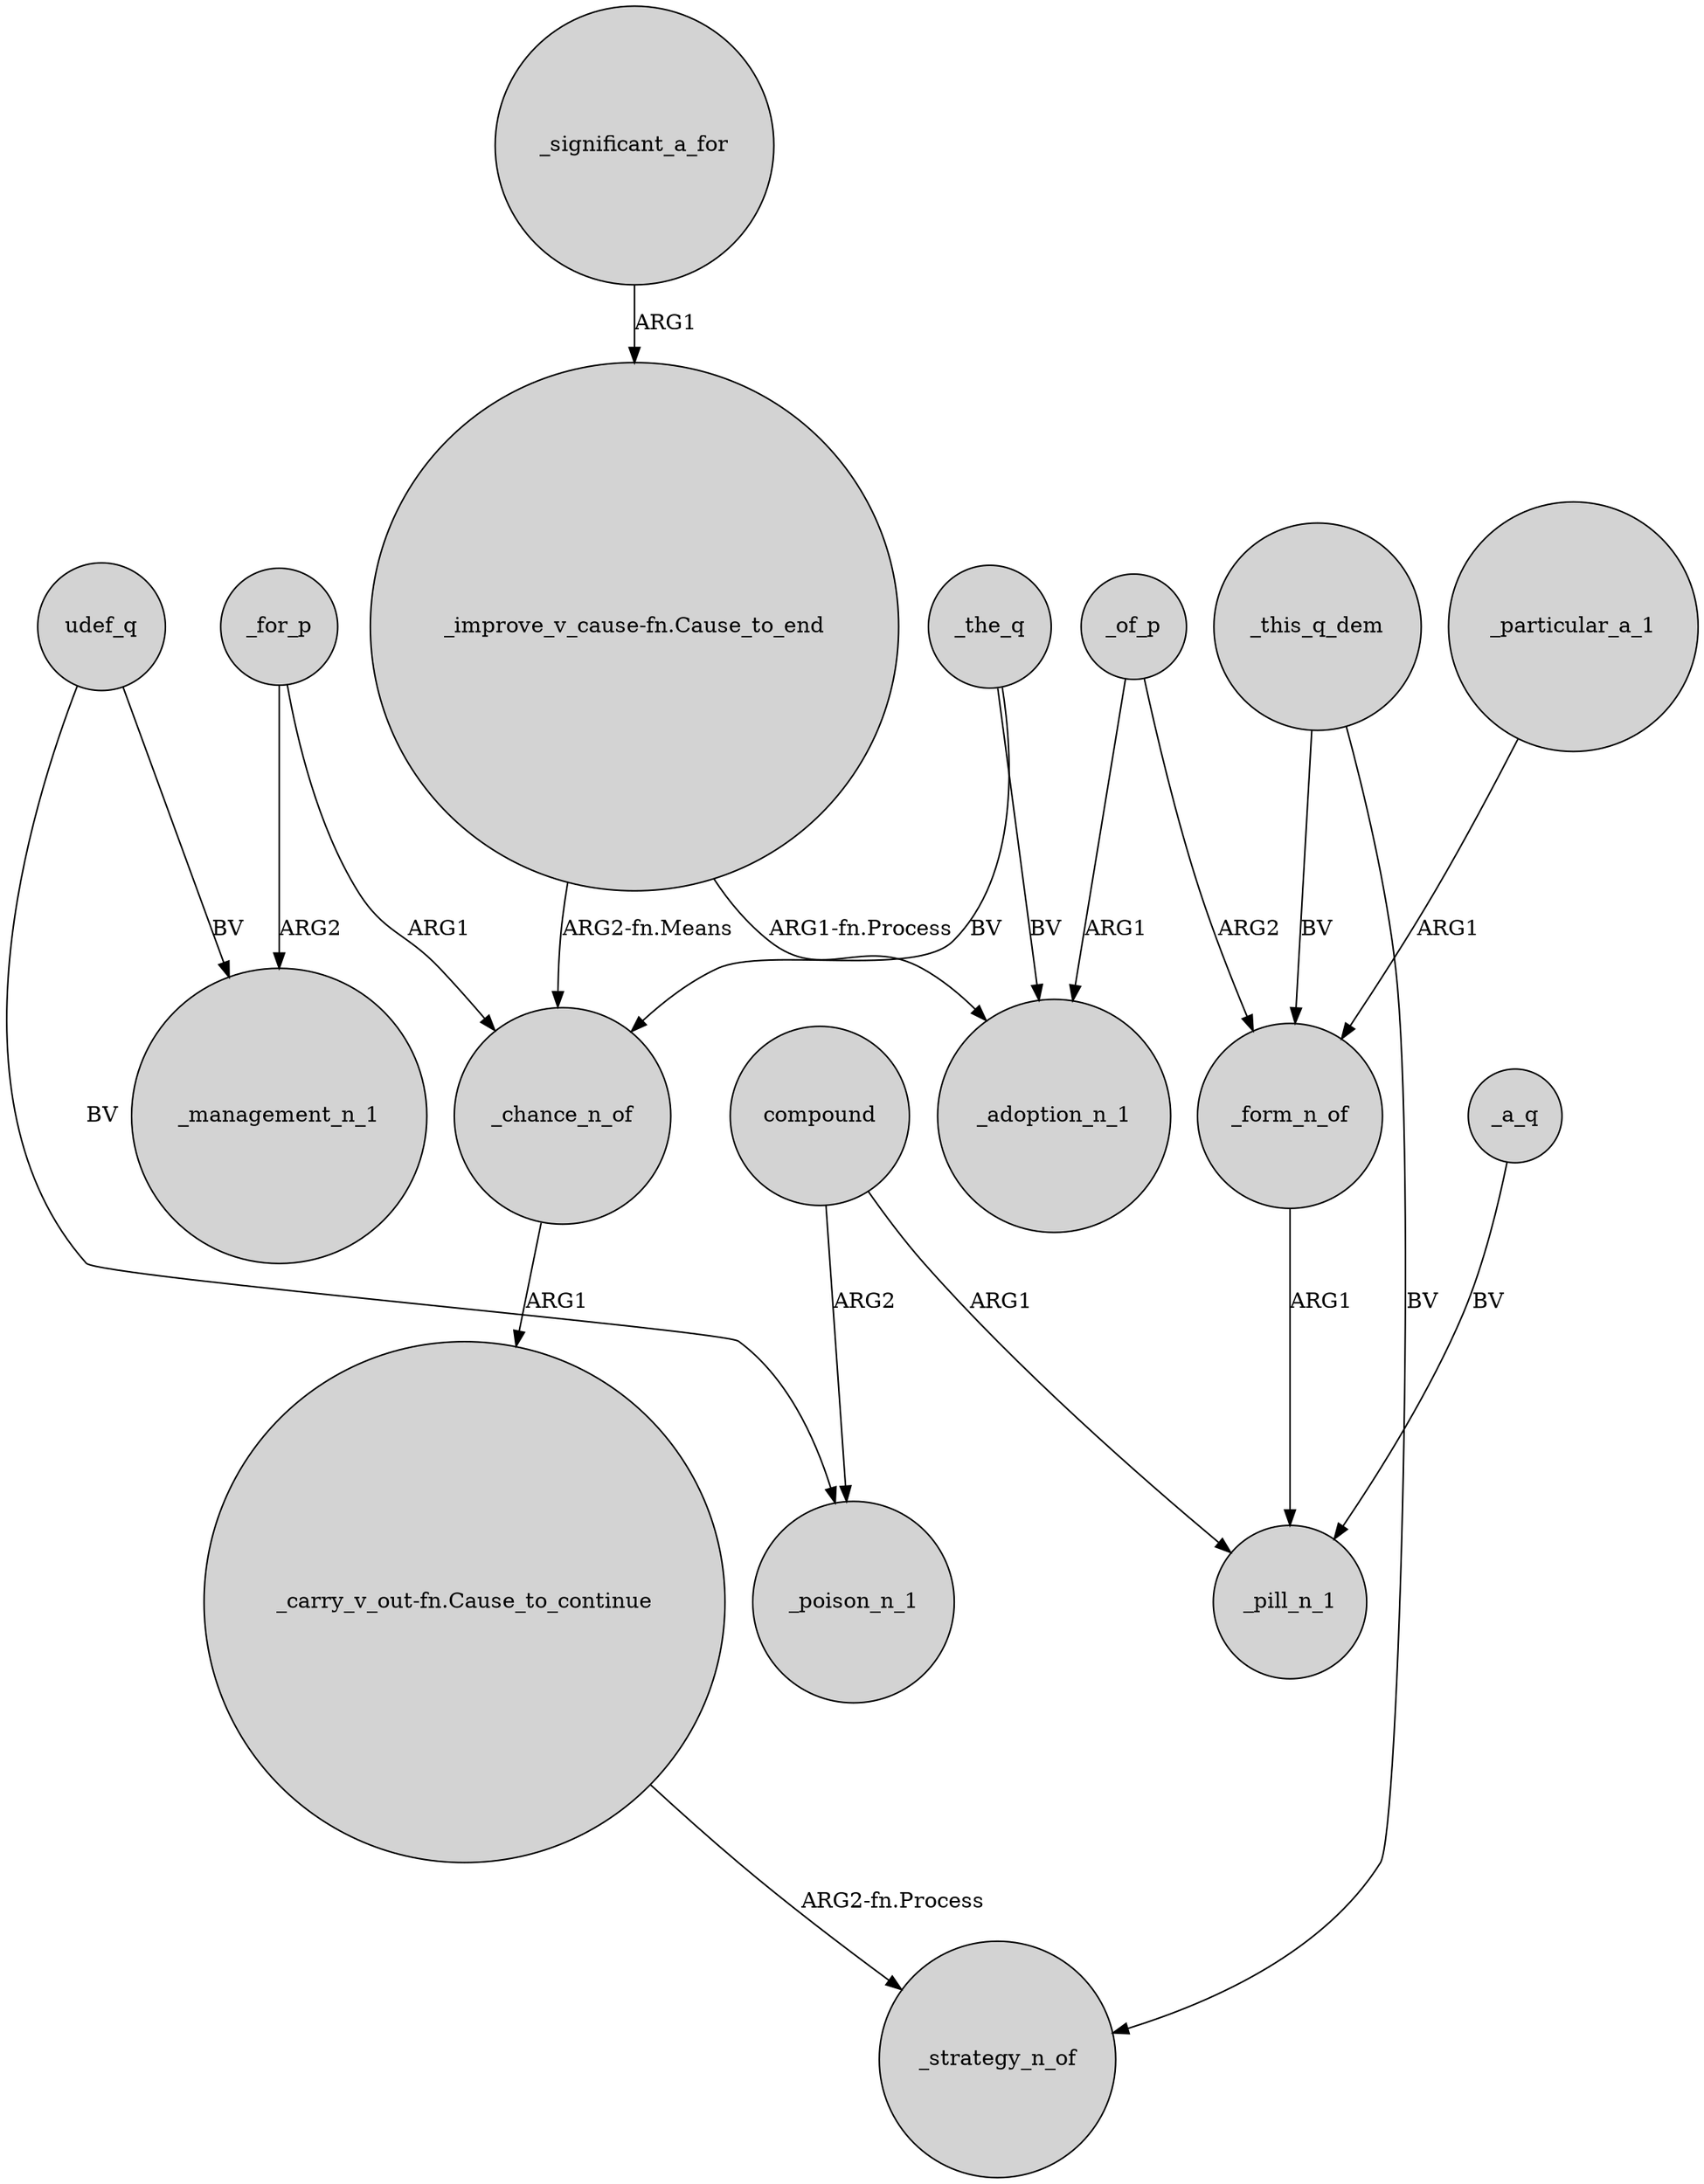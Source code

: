 digraph {
	node [shape=circle style=filled]
	_this_q_dem -> _form_n_of [label=BV]
	"_improve_v_cause-fn.Cause_to_end" -> _chance_n_of [label="ARG2-fn.Means"]
	_significant_a_for -> "_improve_v_cause-fn.Cause_to_end" [label=ARG1]
	_for_p -> _chance_n_of [label=ARG1]
	udef_q -> _management_n_1 [label=BV]
	_the_q -> _adoption_n_1 [label=BV]
	_form_n_of -> _pill_n_1 [label=ARG1]
	_the_q -> _chance_n_of [label=BV]
	_this_q_dem -> _strategy_n_of [label=BV]
	"_carry_v_out-fn.Cause_to_continue" -> _strategy_n_of [label="ARG2-fn.Process"]
	compound -> _poison_n_1 [label=ARG2]
	_for_p -> _management_n_1 [label=ARG2]
	_a_q -> _pill_n_1 [label=BV]
	"_improve_v_cause-fn.Cause_to_end" -> _adoption_n_1 [label="ARG1-fn.Process"]
	_chance_n_of -> "_carry_v_out-fn.Cause_to_continue" [label=ARG1]
	_of_p -> _form_n_of [label=ARG2]
	_particular_a_1 -> _form_n_of [label=ARG1]
	_of_p -> _adoption_n_1 [label=ARG1]
	udef_q -> _poison_n_1 [label=BV]
	compound -> _pill_n_1 [label=ARG1]
}
